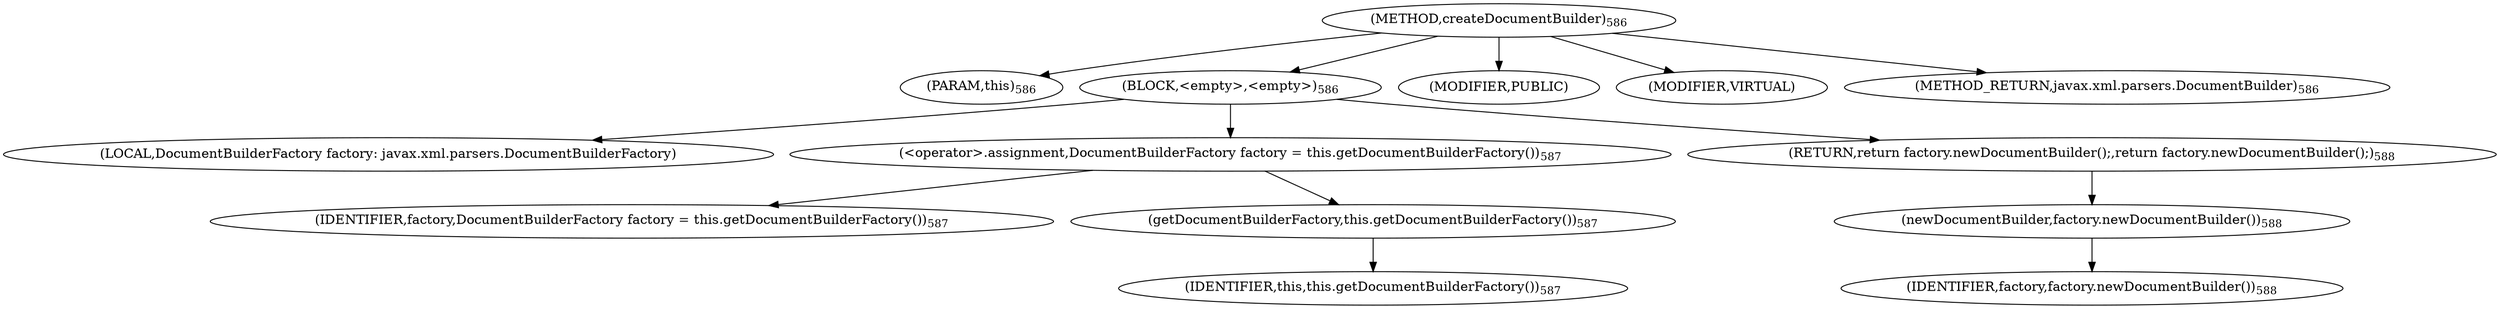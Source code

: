 digraph "createDocumentBuilder" {  
"1362" [label = <(METHOD,createDocumentBuilder)<SUB>586</SUB>> ]
"87" [label = <(PARAM,this)<SUB>586</SUB>> ]
"1363" [label = <(BLOCK,&lt;empty&gt;,&lt;empty&gt;)<SUB>586</SUB>> ]
"1364" [label = <(LOCAL,DocumentBuilderFactory factory: javax.xml.parsers.DocumentBuilderFactory)> ]
"1365" [label = <(&lt;operator&gt;.assignment,DocumentBuilderFactory factory = this.getDocumentBuilderFactory())<SUB>587</SUB>> ]
"1366" [label = <(IDENTIFIER,factory,DocumentBuilderFactory factory = this.getDocumentBuilderFactory())<SUB>587</SUB>> ]
"1367" [label = <(getDocumentBuilderFactory,this.getDocumentBuilderFactory())<SUB>587</SUB>> ]
"86" [label = <(IDENTIFIER,this,this.getDocumentBuilderFactory())<SUB>587</SUB>> ]
"1368" [label = <(RETURN,return factory.newDocumentBuilder();,return factory.newDocumentBuilder();)<SUB>588</SUB>> ]
"1369" [label = <(newDocumentBuilder,factory.newDocumentBuilder())<SUB>588</SUB>> ]
"1370" [label = <(IDENTIFIER,factory,factory.newDocumentBuilder())<SUB>588</SUB>> ]
"1371" [label = <(MODIFIER,PUBLIC)> ]
"1372" [label = <(MODIFIER,VIRTUAL)> ]
"1373" [label = <(METHOD_RETURN,javax.xml.parsers.DocumentBuilder)<SUB>586</SUB>> ]
  "1362" -> "87" 
  "1362" -> "1363" 
  "1362" -> "1371" 
  "1362" -> "1372" 
  "1362" -> "1373" 
  "1363" -> "1364" 
  "1363" -> "1365" 
  "1363" -> "1368" 
  "1365" -> "1366" 
  "1365" -> "1367" 
  "1367" -> "86" 
  "1368" -> "1369" 
  "1369" -> "1370" 
}
